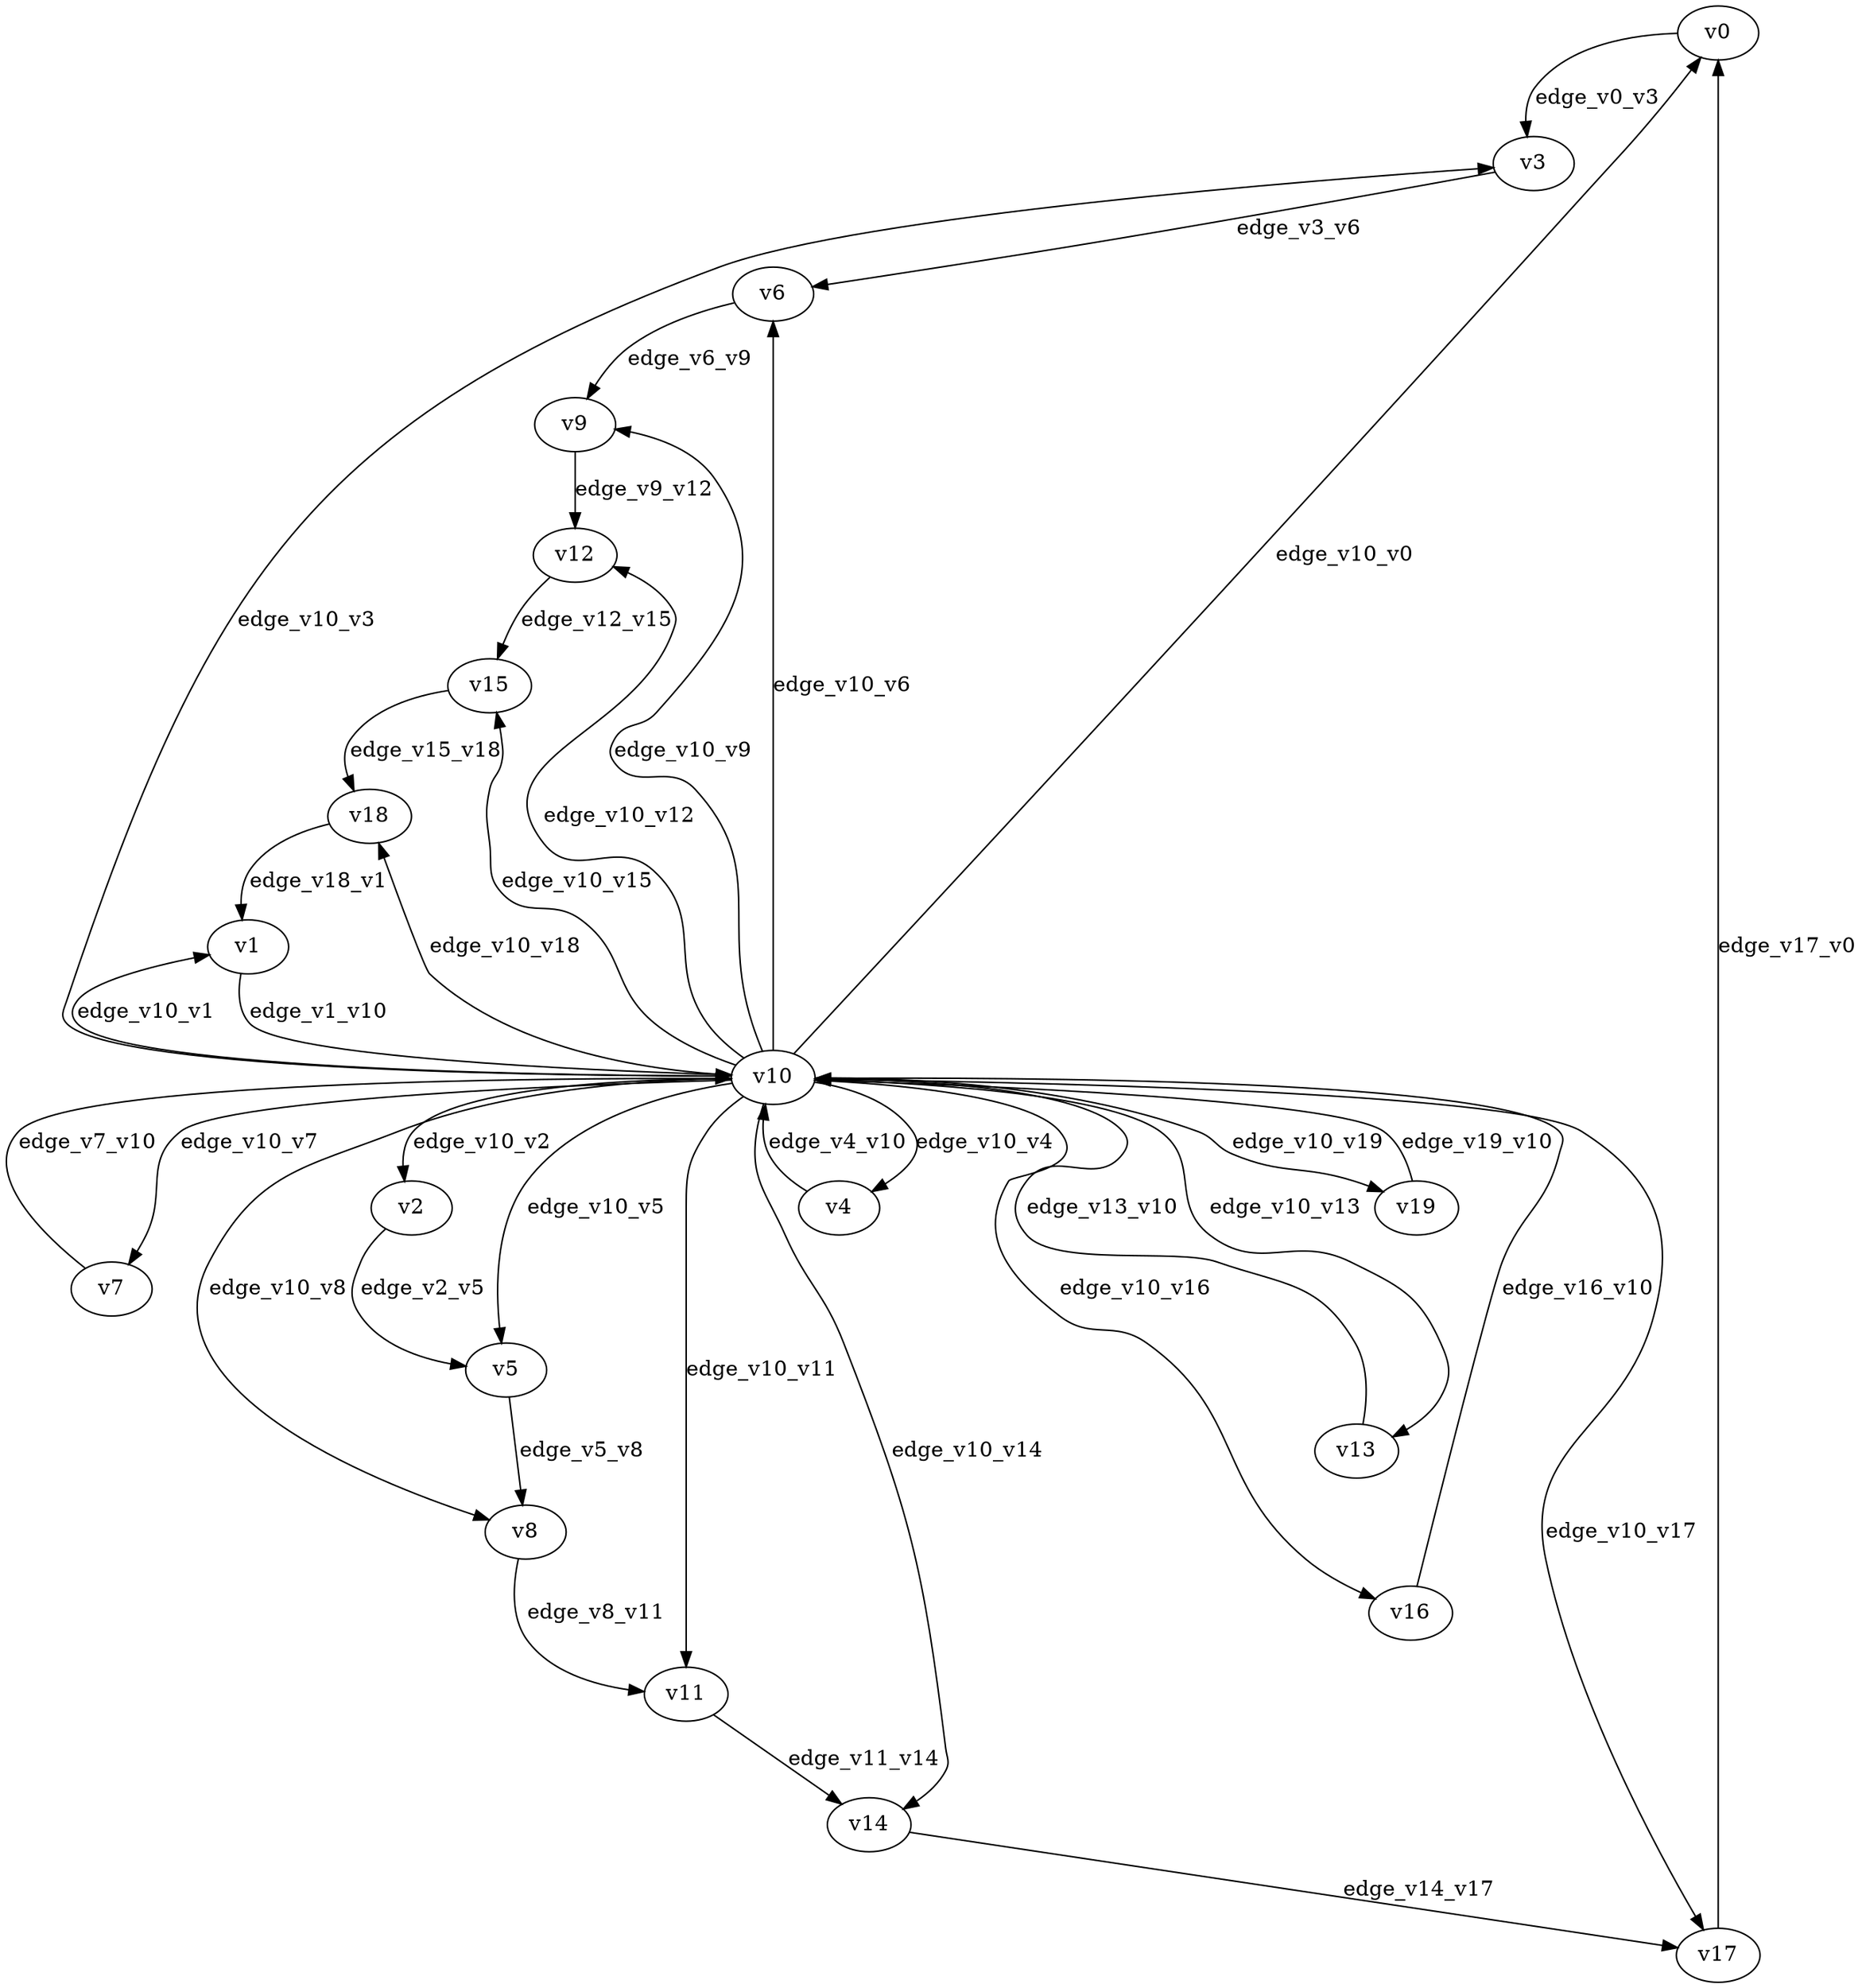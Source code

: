 digraph test017 {
    // Discounted game test case
    // Vertex properties: name [player=X]
    // Edge properties: [weight=Y, discount=Z]

    v0 [name="v0", player=0];
    v1 [name="v1", player=1];
    v2 [name="v2", player=0];
    v3 [name="v3", player=1];
    v4 [name="v4", player=0];
    v5 [name="v5", player=1];
    v6 [name="v6", player=0];
    v7 [name="v7", player=1];
    v8 [name="v8", player=0];
    v9 [name="v9", player=1];
    v10 [name="v10", player=0];
    v11 [name="v11", player=1];
    v12 [name="v12", player=0];
    v13 [name="v13", player=1];
    v14 [name="v14", player=0];
    v15 [name="v15", player=1];
    v16 [name="v16", player=0];
    v17 [name="v17", player=1];
    v18 [name="v18", player=0];
    v19 [name="v19", player=1];

    v10 -> v0 [label="edge_v10_v0", weight=-0.24, discount=0.782];
    v10 -> v1 [label="edge_v10_v1", weight=-5.47, discount=0.782];
    v1 -> v10 [label="edge_v1_v10", weight=-6.32, discount=0.782];
    v10 -> v2 [label="edge_v10_v2", weight=9.79, discount=0.782];
    v10 -> v3 [label="edge_v10_v3", weight=-5.76, discount=0.782];
    v10 -> v4 [label="edge_v10_v4", weight=5.44, discount=0.782];
    v4 -> v10 [label="edge_v4_v10", weight=4.98, discount=0.782];
    v10 -> v5 [label="edge_v10_v5", weight=2.90, discount=0.782];
    v10 -> v6 [label="edge_v10_v6", weight=9.77, discount=0.782];
    v10 -> v7 [label="edge_v10_v7", weight=-1.95, discount=0.782];
    v7 -> v10 [label="edge_v7_v10", weight=-0.43, discount=0.782];
    v10 -> v8 [label="edge_v10_v8", weight=-2.81, discount=0.782];
    v10 -> v9 [label="edge_v10_v9", weight=-2.43, discount=0.782];
    v10 -> v11 [label="edge_v10_v11", weight=7.51, discount=0.782];
    v10 -> v12 [label="edge_v10_v12", weight=0.40, discount=0.782];
    v10 -> v13 [label="edge_v10_v13", weight=-5.44, discount=0.782];
    v13 -> v10 [label="edge_v13_v10", weight=-4.81, discount=0.782];
    v10 -> v14 [label="edge_v10_v14", weight=-2.10, discount=0.782];
    v10 -> v15 [label="edge_v10_v15", weight=-4.36, discount=0.782];
    v10 -> v16 [label="edge_v10_v16", weight=0.85, discount=0.782];
    v16 -> v10 [label="edge_v16_v10", weight=-1.27, discount=0.782];
    v10 -> v17 [label="edge_v10_v17", weight=-4.51, discount=0.782];
    v10 -> v18 [label="edge_v10_v18", weight=7.39, discount=0.782];
    v10 -> v19 [label="edge_v10_v19", weight=7.55, discount=0.782];
    v19 -> v10 [label="edge_v19_v10", weight=7.98, discount=0.782];
    v0 -> v3 [label="edge_v0_v3", weight=2.82, discount=0.782];
    v2 -> v5 [label="edge_v2_v5", weight=0.99, discount=0.782];
    v3 -> v6 [label="edge_v3_v6", weight=0.33, discount=0.782];
    v5 -> v8 [label="edge_v5_v8", weight=-1.31, discount=0.782];
    v6 -> v9 [label="edge_v6_v9", weight=1.75, discount=0.782];
    v8 -> v11 [label="edge_v8_v11", weight=2.41, discount=0.782];
    v9 -> v12 [label="edge_v9_v12", weight=3.61, discount=0.782];
    v11 -> v14 [label="edge_v11_v14", weight=-1.36, discount=0.782];
    v12 -> v15 [label="edge_v12_v15", weight=-0.31, discount=0.782];
    v14 -> v17 [label="edge_v14_v17", weight=-1.79, discount=0.782];
    v15 -> v18 [label="edge_v15_v18", weight=0.00, discount=0.782];
    v17 -> v0 [label="edge_v17_v0", weight=5.42, discount=0.782];
    v18 -> v1 [label="edge_v18_v1", weight=6.34, discount=0.782];
}
